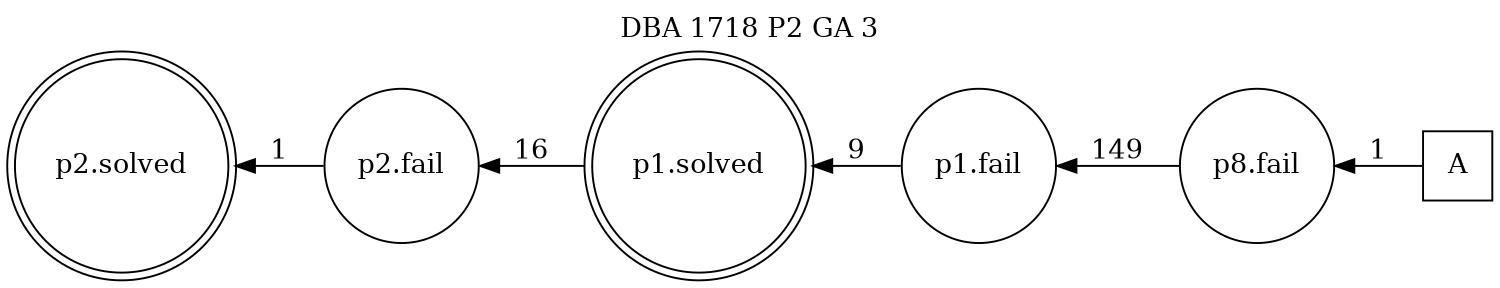 digraph DBA_1718_P2_GA_3 {
labelloc="tl"
label= " DBA 1718 P2 GA 3 "
rankdir="RL";
graph [ size=" 10 , 10 !"]

"A" [shape="square" label="A"]
"p8.fail" [shape="circle" label="p8.fail"]
"p1.fail" [shape="circle" label="p1.fail"]
"p1.solved" [shape="doublecircle" label="p1.solved"]
"p2.fail" [shape="circle" label="p2.fail"]
"p2.solved" [shape="doublecircle" label="p2.solved"]
"A" -> "p8.fail" [ label=1]
"p8.fail" -> "p1.fail" [ label=149]
"p1.fail" -> "p1.solved" [ label=9]
"p1.solved" -> "p2.fail" [ label=16]
"p2.fail" -> "p2.solved" [ label=1]
}
